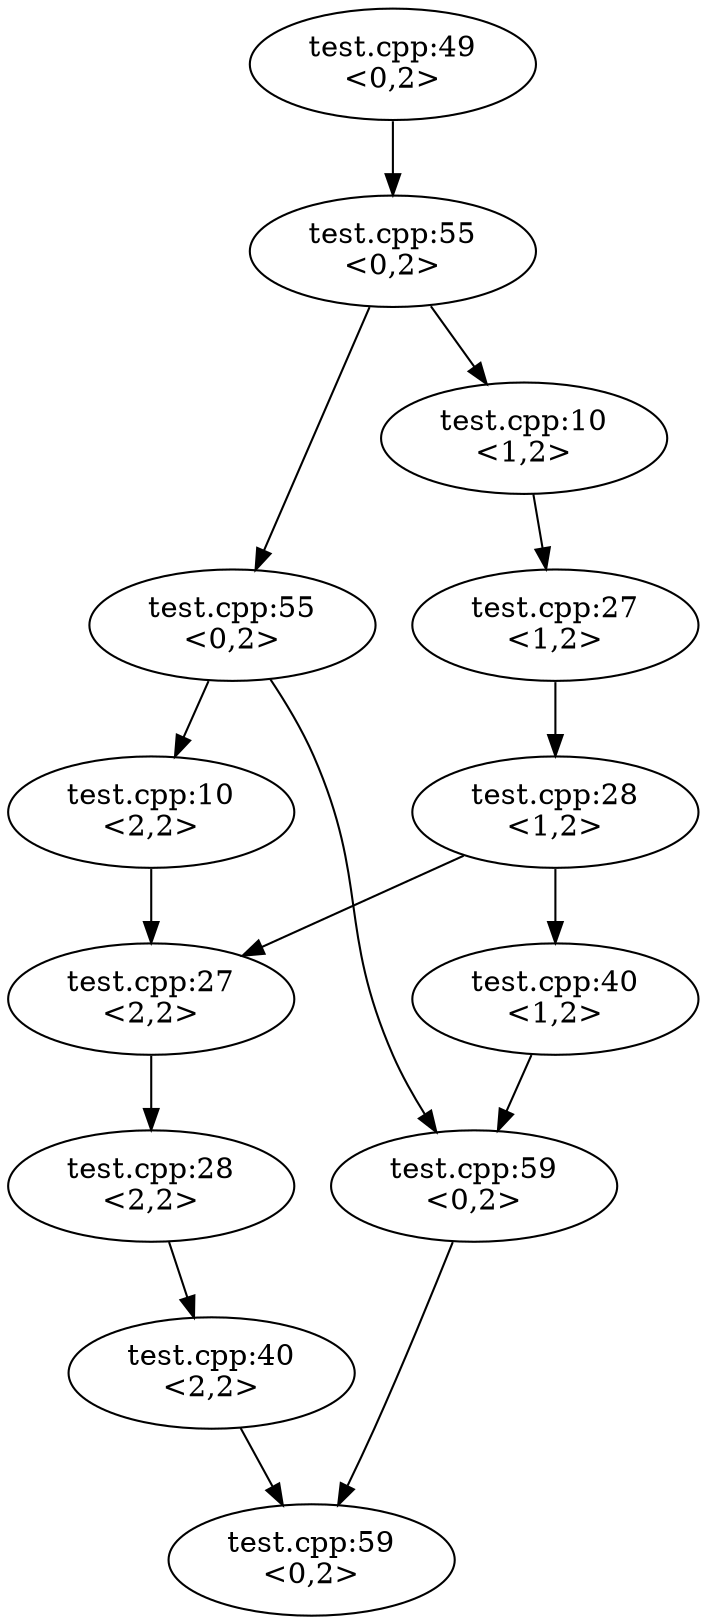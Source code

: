digraph G {
  n1 -> n2;
  n2 -> n3;
  n2 -> n4;
  n4 -> n5;
  n3 -> n6;
  n6 -> n7;
  n7 -> n8;
  n4 -> n9;
  n8 -> n9;
  n5 -> n10;
  n7 -> n10;
  n10 -> n11;
  n11 -> n12;
  n9 -> n13;
  n12 -> n13;
  n1 [label="test.cpp:49\n<0,2>"];
  n2 [label="test.cpp:55\n<0,2>"];
  n3 [label="test.cpp:10\n<1,2>"];
  n4 [label="test.cpp:55\n<0,2>"];
  n5 [label="test.cpp:10\n<2,2>"];
  n6 [label="test.cpp:27\n<1,2>"];
  n7 [label="test.cpp:28\n<1,2>"];
  n8 [label="test.cpp:40\n<1,2>"];
  n9 [label="test.cpp:59\n<0,2>"];
  n10 [label="test.cpp:27\n<2,2>"];
  n11 [label="test.cpp:28\n<2,2>"];
  n12 [label="test.cpp:40\n<2,2>"];
  n13 [label="test.cpp:59\n<0,2>"];
}
